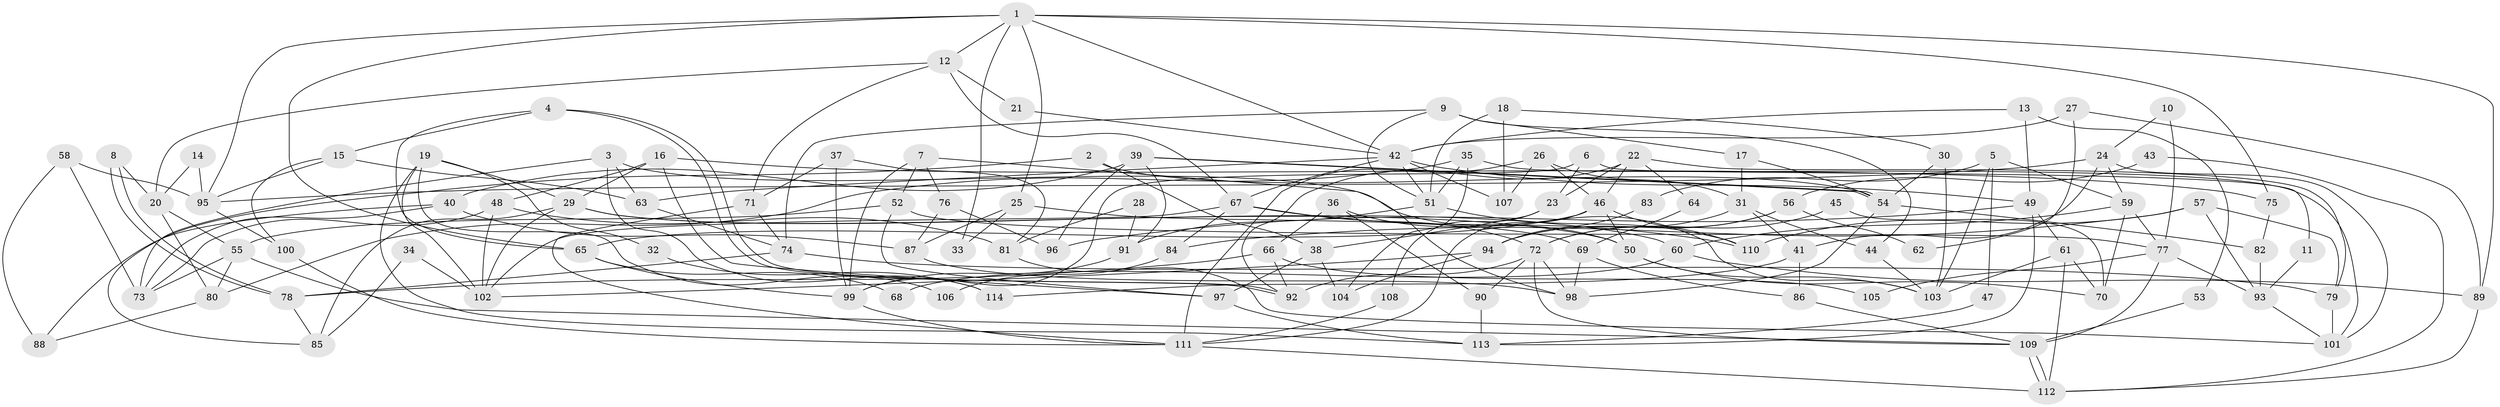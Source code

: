 // Generated by graph-tools (version 1.1) at 2025/51/03/09/25 04:51:45]
// undirected, 114 vertices, 228 edges
graph export_dot {
graph [start="1"]
  node [color=gray90,style=filled];
  1;
  2;
  3;
  4;
  5;
  6;
  7;
  8;
  9;
  10;
  11;
  12;
  13;
  14;
  15;
  16;
  17;
  18;
  19;
  20;
  21;
  22;
  23;
  24;
  25;
  26;
  27;
  28;
  29;
  30;
  31;
  32;
  33;
  34;
  35;
  36;
  37;
  38;
  39;
  40;
  41;
  42;
  43;
  44;
  45;
  46;
  47;
  48;
  49;
  50;
  51;
  52;
  53;
  54;
  55;
  56;
  57;
  58;
  59;
  60;
  61;
  62;
  63;
  64;
  65;
  66;
  67;
  68;
  69;
  70;
  71;
  72;
  73;
  74;
  75;
  76;
  77;
  78;
  79;
  80;
  81;
  82;
  83;
  84;
  85;
  86;
  87;
  88;
  89;
  90;
  91;
  92;
  93;
  94;
  95;
  96;
  97;
  98;
  99;
  100;
  101;
  102;
  103;
  104;
  105;
  106;
  107;
  108;
  109;
  110;
  111;
  112;
  113;
  114;
  1 -- 12;
  1 -- 42;
  1 -- 25;
  1 -- 33;
  1 -- 65;
  1 -- 75;
  1 -- 89;
  1 -- 95;
  2 -- 85;
  2 -- 54;
  2 -- 38;
  3 -- 73;
  3 -- 63;
  3 -- 103;
  3 -- 114;
  4 -- 15;
  4 -- 92;
  4 -- 92;
  4 -- 65;
  5 -- 103;
  5 -- 59;
  5 -- 47;
  5 -- 83;
  6 -- 99;
  6 -- 23;
  6 -- 11;
  7 -- 98;
  7 -- 99;
  7 -- 52;
  7 -- 76;
  8 -- 20;
  8 -- 78;
  8 -- 78;
  9 -- 74;
  9 -- 51;
  9 -- 17;
  9 -- 44;
  10 -- 24;
  10 -- 77;
  11 -- 93;
  12 -- 71;
  12 -- 67;
  12 -- 20;
  12 -- 21;
  13 -- 49;
  13 -- 42;
  13 -- 53;
  14 -- 95;
  14 -- 20;
  15 -- 100;
  15 -- 95;
  15 -- 63;
  16 -- 97;
  16 -- 75;
  16 -- 29;
  16 -- 48;
  17 -- 54;
  17 -- 31;
  18 -- 30;
  18 -- 51;
  18 -- 107;
  19 -- 102;
  19 -- 29;
  19 -- 32;
  19 -- 106;
  19 -- 113;
  20 -- 55;
  20 -- 80;
  21 -- 42;
  22 -- 46;
  22 -- 92;
  22 -- 23;
  22 -- 64;
  22 -- 79;
  23 -- 38;
  23 -- 108;
  24 -- 101;
  24 -- 59;
  24 -- 41;
  24 -- 95;
  25 -- 87;
  25 -- 33;
  25 -- 69;
  26 -- 111;
  26 -- 31;
  26 -- 46;
  26 -- 107;
  27 -- 42;
  27 -- 89;
  27 -- 62;
  28 -- 91;
  28 -- 81;
  29 -- 50;
  29 -- 60;
  29 -- 85;
  29 -- 102;
  30 -- 54;
  30 -- 103;
  31 -- 44;
  31 -- 41;
  31 -- 94;
  32 -- 114;
  34 -- 102;
  34 -- 85;
  35 -- 51;
  35 -- 80;
  35 -- 101;
  35 -- 104;
  36 -- 90;
  36 -- 66;
  36 -- 50;
  37 -- 71;
  37 -- 99;
  37 -- 81;
  38 -- 104;
  38 -- 97;
  39 -- 96;
  39 -- 54;
  39 -- 54;
  39 -- 40;
  39 -- 91;
  40 -- 73;
  40 -- 87;
  40 -- 88;
  41 -- 86;
  41 -- 114;
  42 -- 107;
  42 -- 67;
  42 -- 49;
  42 -- 51;
  42 -- 63;
  43 -- 56;
  43 -- 112;
  44 -- 103;
  45 -- 70;
  45 -- 72;
  46 -- 65;
  46 -- 50;
  46 -- 110;
  46 -- 111;
  47 -- 113;
  48 -- 81;
  48 -- 73;
  48 -- 102;
  49 -- 113;
  49 -- 61;
  49 -- 96;
  50 -- 70;
  50 -- 103;
  51 -- 91;
  51 -- 110;
  52 -- 55;
  52 -- 77;
  52 -- 97;
  53 -- 109;
  54 -- 98;
  54 -- 82;
  55 -- 109;
  55 -- 80;
  55 -- 73;
  56 -- 94;
  56 -- 72;
  56 -- 62;
  57 -- 110;
  57 -- 93;
  57 -- 79;
  57 -- 84;
  58 -- 73;
  58 -- 95;
  58 -- 88;
  59 -- 70;
  59 -- 60;
  59 -- 77;
  60 -- 89;
  60 -- 68;
  61 -- 103;
  61 -- 70;
  61 -- 112;
  63 -- 74;
  64 -- 69;
  65 -- 68;
  65 -- 99;
  66 -- 78;
  66 -- 92;
  66 -- 105;
  67 -- 102;
  67 -- 110;
  67 -- 72;
  67 -- 84;
  69 -- 86;
  69 -- 98;
  71 -- 111;
  71 -- 74;
  72 -- 109;
  72 -- 90;
  72 -- 92;
  72 -- 98;
  74 -- 79;
  74 -- 78;
  75 -- 82;
  76 -- 87;
  76 -- 96;
  77 -- 93;
  77 -- 105;
  77 -- 109;
  78 -- 85;
  79 -- 101;
  80 -- 88;
  81 -- 101;
  82 -- 93;
  83 -- 94;
  84 -- 106;
  86 -- 109;
  87 -- 98;
  89 -- 112;
  90 -- 113;
  91 -- 99;
  93 -- 101;
  94 -- 102;
  94 -- 104;
  95 -- 100;
  97 -- 113;
  99 -- 111;
  100 -- 111;
  108 -- 111;
  109 -- 112;
  109 -- 112;
  111 -- 112;
}

